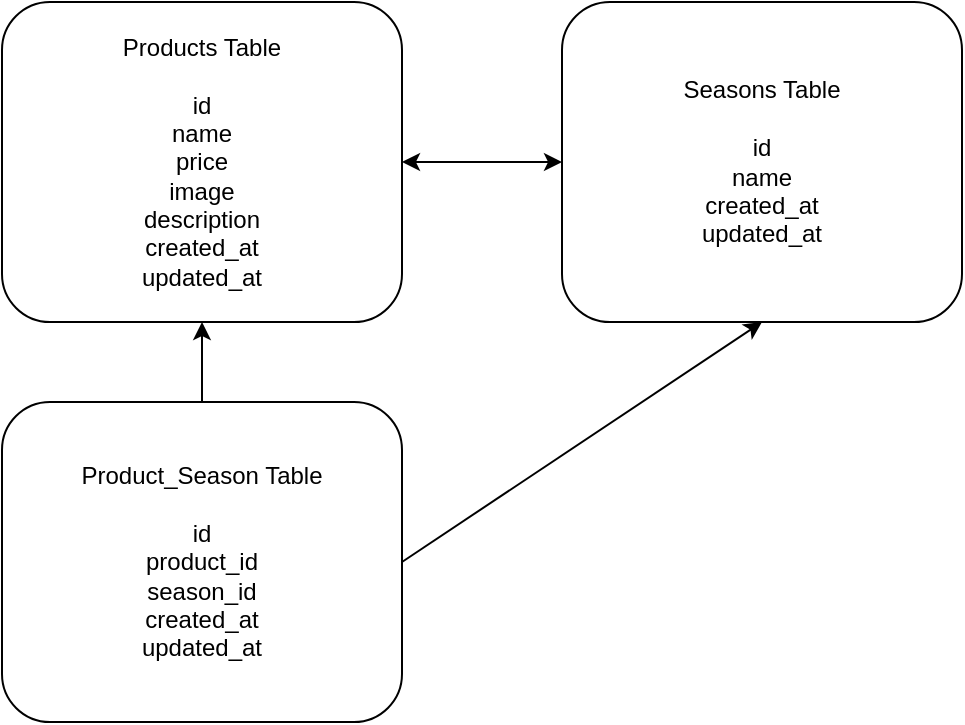 <mxfile version="28.2.7">
  <diagram name="ページ1" id="9VoePwAZMIKFZCEuGHII">
    <mxGraphModel dx="731" dy="462" grid="1" gridSize="10" guides="1" tooltips="1" connect="1" arrows="1" fold="1" page="1" pageScale="1" pageWidth="827" pageHeight="1169" math="0" shadow="0">
      <root>
        <mxCell id="0" />
        <mxCell id="1" parent="0" />
        <mxCell id="eeQCnzsJatoc4SWvhjqS-4" value="Products Table&lt;div&gt;&lt;br&gt;&lt;div&gt;id&lt;/div&gt;&lt;div&gt;name&lt;/div&gt;&lt;div&gt;price&lt;/div&gt;&lt;div&gt;image&lt;/div&gt;&lt;div&gt;description&lt;/div&gt;&lt;div&gt;created_at&lt;/div&gt;&lt;div&gt;updated_at&lt;/div&gt;&lt;/div&gt;" style="rounded=1;whiteSpace=wrap;html=1;" vertex="1" parent="1">
          <mxGeometry x="80" y="80" width="200" height="160" as="geometry" />
        </mxCell>
        <mxCell id="eeQCnzsJatoc4SWvhjqS-5" value="Seasons Table&lt;div&gt;&lt;br&gt;&lt;div&gt;id&lt;/div&gt;&lt;div&gt;name&lt;/div&gt;&lt;div&gt;created_at&lt;/div&gt;&lt;div&gt;updated_at&lt;/div&gt;&lt;/div&gt;" style="rounded=1;whiteSpace=wrap;html=1;" vertex="1" parent="1">
          <mxGeometry x="360" y="80" width="200" height="160" as="geometry" />
        </mxCell>
        <mxCell id="eeQCnzsJatoc4SWvhjqS-6" value="Product_Season Table&lt;div&gt;&lt;br&gt;&lt;div&gt;id&lt;/div&gt;&lt;div&gt;product_id&lt;/div&gt;&lt;div&gt;season_id&lt;/div&gt;&lt;div&gt;created_at&lt;/div&gt;&lt;div&gt;updated_at&lt;/div&gt;&lt;/div&gt;" style="rounded=1;whiteSpace=wrap;html=1;" vertex="1" parent="1">
          <mxGeometry x="80" y="280" width="200" height="160" as="geometry" />
        </mxCell>
        <mxCell id="eeQCnzsJatoc4SWvhjqS-9" value="" style="endArrow=classic;startArrow=classic;html=1;rounded=0;exitX=1;exitY=0.5;exitDx=0;exitDy=0;entryX=0;entryY=0.5;entryDx=0;entryDy=0;" edge="1" parent="1" source="eeQCnzsJatoc4SWvhjqS-4" target="eeQCnzsJatoc4SWvhjqS-5">
          <mxGeometry width="50" height="50" relative="1" as="geometry">
            <mxPoint x="350" y="270" as="sourcePoint" />
            <mxPoint x="400" y="220" as="targetPoint" />
          </mxGeometry>
        </mxCell>
        <mxCell id="eeQCnzsJatoc4SWvhjqS-10" value="" style="endArrow=classic;html=1;rounded=0;entryX=0.5;entryY=1;entryDx=0;entryDy=0;" edge="1" parent="1" source="eeQCnzsJatoc4SWvhjqS-6" target="eeQCnzsJatoc4SWvhjqS-4">
          <mxGeometry width="50" height="50" relative="1" as="geometry">
            <mxPoint x="350" y="270" as="sourcePoint" />
            <mxPoint x="400" y="220" as="targetPoint" />
          </mxGeometry>
        </mxCell>
        <mxCell id="eeQCnzsJatoc4SWvhjqS-11" value="" style="endArrow=classic;html=1;rounded=0;exitX=1;exitY=0.5;exitDx=0;exitDy=0;entryX=0.5;entryY=1;entryDx=0;entryDy=0;" edge="1" parent="1" source="eeQCnzsJatoc4SWvhjqS-6" target="eeQCnzsJatoc4SWvhjqS-5">
          <mxGeometry width="50" height="50" relative="1" as="geometry">
            <mxPoint x="350" y="270" as="sourcePoint" />
            <mxPoint x="480" y="380" as="targetPoint" />
          </mxGeometry>
        </mxCell>
      </root>
    </mxGraphModel>
  </diagram>
</mxfile>

